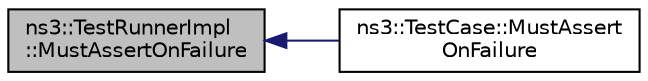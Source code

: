 digraph "ns3::TestRunnerImpl::MustAssertOnFailure"
{
  edge [fontname="Helvetica",fontsize="10",labelfontname="Helvetica",labelfontsize="10"];
  node [fontname="Helvetica",fontsize="10",shape=record];
  rankdir="LR";
  Node1 [label="ns3::TestRunnerImpl\l::MustAssertOnFailure",height=0.2,width=0.4,color="black", fillcolor="grey75", style="filled", fontcolor="black"];
  Node1 -> Node2 [dir="back",color="midnightblue",fontsize="10",style="solid"];
  Node2 [label="ns3::TestCase::MustAssert\lOnFailure",height=0.2,width=0.4,color="black", fillcolor="white", style="filled",URL="$dd/d88/classns3_1_1TestCase.html#ae1d931b18ca994ed0f9630d4e4d8f4e3",tooltip="Check if this run should assert on failure. "];
}
